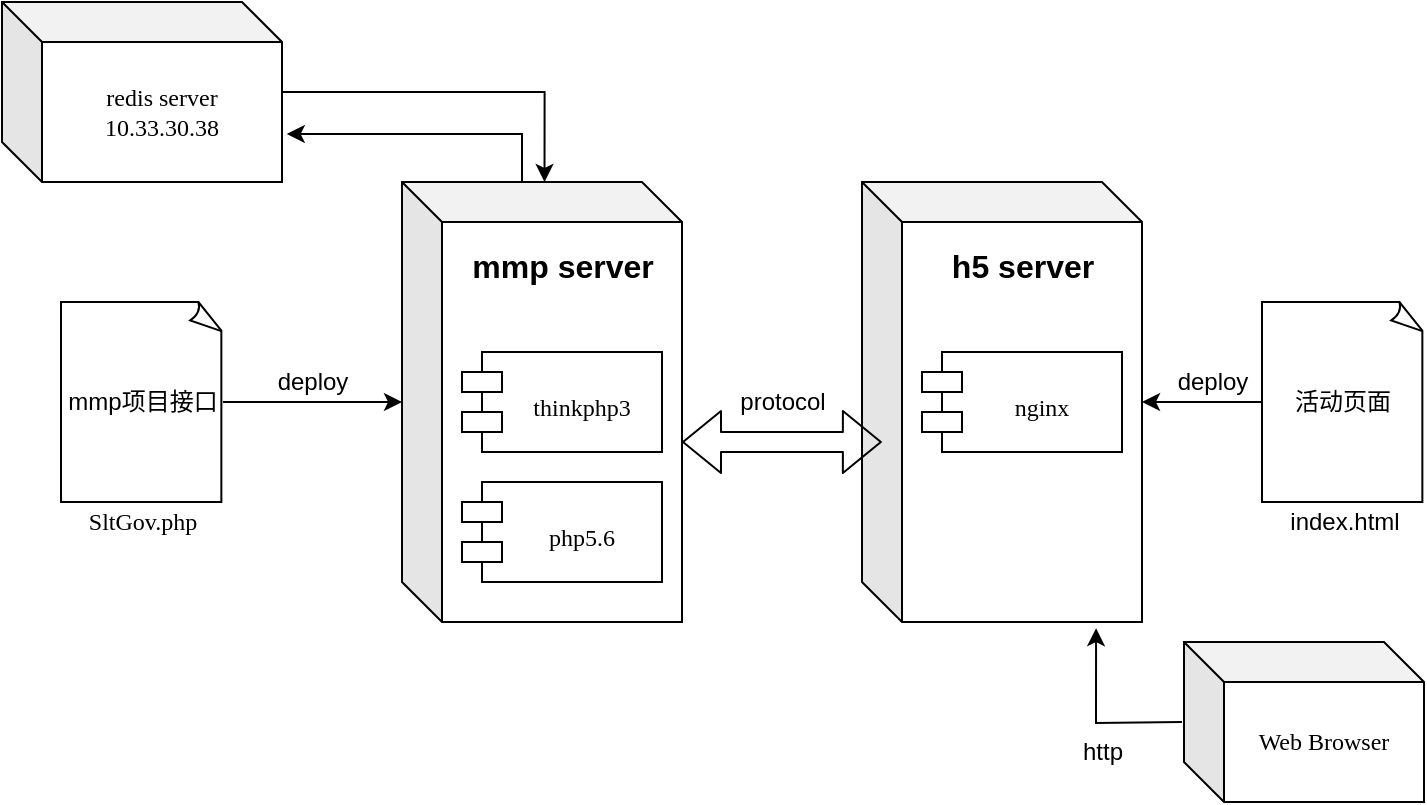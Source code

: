 <mxfile version="14.4.8" type="github">
  <diagram id="160gteVZ_OM-2pYkAI6f" name="第 1 页">
    <mxGraphModel dx="1550" dy="835" grid="1" gridSize="10" guides="1" tooltips="1" connect="1" arrows="1" fold="1" page="1" pageScale="1" pageWidth="827" pageHeight="1169" math="0" shadow="0">
      <root>
        <mxCell id="0" />
        <mxCell id="1" parent="0" />
        <mxCell id="gZ3kUo1DbE4nte8C1hX8-37" style="edgeStyle=orthogonalEdgeStyle;rounded=0;orthogonalLoop=1;jettySize=auto;html=1;exitX=0;exitY=0;exitDx=60;exitDy=0;exitPerimeter=0;entryX=1.017;entryY=0.733;entryDx=0;entryDy=0;entryPerimeter=0;" edge="1" parent="1" source="bNZ7L3KXOHOOpGqRcnxT-2" target="bNZ7L3KXOHOOpGqRcnxT-16">
          <mxGeometry relative="1" as="geometry" />
        </mxCell>
        <mxCell id="bNZ7L3KXOHOOpGqRcnxT-2" value="" style="shape=cube;whiteSpace=wrap;html=1;boundedLbl=1;backgroundOutline=1;darkOpacity=0.05;darkOpacity2=0.1;" parent="1" vertex="1">
          <mxGeometry x="290" y="300" width="140" height="220" as="geometry" />
        </mxCell>
        <mxCell id="gZ3kUo1DbE4nte8C1hX8-9" value="" style="edgeStyle=orthogonalEdgeStyle;rounded=0;orthogonalLoop=1;jettySize=auto;html=1;" edge="1" parent="1" source="bNZ7L3KXOHOOpGqRcnxT-14" target="bNZ7L3KXOHOOpGqRcnxT-2">
          <mxGeometry relative="1" as="geometry" />
        </mxCell>
        <mxCell id="bNZ7L3KXOHOOpGqRcnxT-14" value="mmp项目接口" style="whiteSpace=wrap;html=1;shape=mxgraph.basic.document" parent="1" vertex="1">
          <mxGeometry x="119.5" y="360" width="81" height="100" as="geometry" />
        </mxCell>
        <mxCell id="gZ3kUo1DbE4nte8C1hX8-36" style="edgeStyle=orthogonalEdgeStyle;rounded=0;orthogonalLoop=1;jettySize=auto;html=1;entryX=0.509;entryY=0;entryDx=0;entryDy=0;entryPerimeter=0;" edge="1" parent="1" source="bNZ7L3KXOHOOpGqRcnxT-16" target="bNZ7L3KXOHOOpGqRcnxT-2">
          <mxGeometry relative="1" as="geometry" />
        </mxCell>
        <mxCell id="bNZ7L3KXOHOOpGqRcnxT-16" value="redis server&lt;br&gt;10.33.30.38" style="shape=cube;whiteSpace=wrap;html=1;boundedLbl=1;backgroundOutline=1;darkOpacity=0.05;darkOpacity2=0.1;fontFamily=Lucida Console;" parent="1" vertex="1">
          <mxGeometry x="90" y="210" width="140" height="90" as="geometry" />
        </mxCell>
        <mxCell id="bNZ7L3KXOHOOpGqRcnxT-15" value="&lt;span style=&quot;font-family: &amp;#34;lucida console&amp;#34;&quot;&gt;SltGov.php&lt;/span&gt;&lt;b&gt;&lt;br&gt;&lt;/b&gt;" style="text;html=1;align=center;verticalAlign=middle;resizable=0;points=[];autosize=1;" parent="1" vertex="1">
          <mxGeometry x="115" y="460" width="90" height="20" as="geometry" />
        </mxCell>
        <mxCell id="bNZ7L3KXOHOOpGqRcnxT-25" value="&#xa;thinkphp3" style="shape=module;align=left;spacingLeft=20;align=center;verticalAlign=top;fontFamily=Lucida Console;" parent="1" vertex="1">
          <mxGeometry x="320" y="385" width="100" height="50" as="geometry" />
        </mxCell>
        <mxCell id="bNZ7L3KXOHOOpGqRcnxT-26" value="&#xa;php5.6" style="shape=module;align=left;spacingLeft=20;align=center;verticalAlign=top;fontFamily=Lucida Console;" parent="1" vertex="1">
          <mxGeometry x="320" y="450" width="100" height="50" as="geometry" />
        </mxCell>
        <mxCell id="gZ3kUo1DbE4nte8C1hX8-10" value="&lt;font style=&quot;font-size: 16px&quot;&gt;mmp server&lt;/font&gt;" style="text;strokeColor=none;fillColor=none;html=1;fontSize=24;fontStyle=1;verticalAlign=middle;align=center;" vertex="1" parent="1">
          <mxGeometry x="320" y="320" width="100" height="40" as="geometry" />
        </mxCell>
        <mxCell id="gZ3kUo1DbE4nte8C1hX8-11" value="&lt;span style=&quot;color: rgba(0 , 0 , 0 , 0) ; font-family: monospace ; font-size: 0px&quot;&gt;%3CmxGraphModel%3E%3Croot%3E%3CmxCell%20id%3D%220%22%2F%3E%3CmxCell%20id%3D%221%22%20parent%3D%220%22%2F%3E%3CmxCell%20id%3D%222%22%20value%3D%22%26%2310%3Bthinkphp3%22%20style%3D%22shape%3Dmodule%3Balign%3Dleft%3BspacingLeft%3D20%3Balign%3Dcenter%3BverticalAlign%3Dtop%3BfontFamily%3DLucida%20Console%3B%22%20vertex%3D%221%22%20parent%3D%221%22%3E%3CmxGeometry%20x%3D%22320%22%20y%3D%22385%22%20width%3D%22100%22%20height%3D%2250%22%20as%3D%22geometry%22%2F%3E%3C%2FmxCell%3E%3C%2Froot%3E%3C%2FmxGraphModel%3E&lt;/span&gt;" style="shape=cube;whiteSpace=wrap;html=1;boundedLbl=1;backgroundOutline=1;darkOpacity=0.05;darkOpacity2=0.1;" vertex="1" parent="1">
          <mxGeometry x="520" y="300" width="140" height="220" as="geometry" />
        </mxCell>
        <mxCell id="gZ3kUo1DbE4nte8C1hX8-12" value="&lt;font style=&quot;font-size: 16px&quot;&gt;h5 server&lt;/font&gt;" style="text;strokeColor=none;fillColor=none;html=1;fontSize=24;fontStyle=1;verticalAlign=middle;align=center;" vertex="1" parent="1">
          <mxGeometry x="550" y="320" width="100" height="40" as="geometry" />
        </mxCell>
        <mxCell id="gZ3kUo1DbE4nte8C1hX8-13" value="&#xa;nginx" style="shape=module;align=left;spacingLeft=20;align=center;verticalAlign=top;fontFamily=Lucida Console;" vertex="1" parent="1">
          <mxGeometry x="550" y="385" width="100" height="50" as="geometry" />
        </mxCell>
        <mxCell id="gZ3kUo1DbE4nte8C1hX8-15" value="" style="shape=flexArrow;endArrow=classic;startArrow=classic;html=1;entryX=0.071;entryY=0.591;entryDx=0;entryDy=0;entryPerimeter=0;" edge="1" parent="1" target="gZ3kUo1DbE4nte8C1hX8-11">
          <mxGeometry width="50" height="50" relative="1" as="geometry">
            <mxPoint x="430" y="430" as="sourcePoint" />
            <mxPoint x="480" y="380" as="targetPoint" />
          </mxGeometry>
        </mxCell>
        <mxCell id="gZ3kUo1DbE4nte8C1hX8-16" value="protocol" style="text;html=1;align=center;verticalAlign=middle;resizable=0;points=[];autosize=1;" vertex="1" parent="1">
          <mxGeometry x="450" y="400" width="60" height="20" as="geometry" />
        </mxCell>
        <mxCell id="gZ3kUo1DbE4nte8C1hX8-18" value="deploy" style="text;html=1;align=center;verticalAlign=middle;resizable=0;points=[];autosize=1;" vertex="1" parent="1">
          <mxGeometry x="220" y="390" width="50" height="20" as="geometry" />
        </mxCell>
        <mxCell id="gZ3kUo1DbE4nte8C1hX8-20" value="" style="edgeStyle=orthogonalEdgeStyle;rounded=0;orthogonalLoop=1;jettySize=auto;html=1;" edge="1" parent="1" source="gZ3kUo1DbE4nte8C1hX8-19">
          <mxGeometry relative="1" as="geometry">
            <mxPoint x="660" y="410" as="targetPoint" />
          </mxGeometry>
        </mxCell>
        <mxCell id="gZ3kUo1DbE4nte8C1hX8-19" value="活动页面" style="whiteSpace=wrap;html=1;shape=mxgraph.basic.document" vertex="1" parent="1">
          <mxGeometry x="720" y="360" width="81" height="100" as="geometry" />
        </mxCell>
        <mxCell id="gZ3kUo1DbE4nte8C1hX8-21" value="deploy" style="text;html=1;align=center;verticalAlign=middle;resizable=0;points=[];autosize=1;" vertex="1" parent="1">
          <mxGeometry x="670" y="390" width="50" height="20" as="geometry" />
        </mxCell>
        <mxCell id="gZ3kUo1DbE4nte8C1hX8-28" value="" style="edgeStyle=orthogonalEdgeStyle;rounded=0;orthogonalLoop=1;jettySize=auto;html=1;entryX=0.836;entryY=1.014;entryDx=0;entryDy=0;entryPerimeter=0;" edge="1" parent="1" target="gZ3kUo1DbE4nte8C1hX8-11">
          <mxGeometry relative="1" as="geometry">
            <mxPoint x="680" y="570" as="sourcePoint" />
          </mxGeometry>
        </mxCell>
        <mxCell id="gZ3kUo1DbE4nte8C1hX8-24" value="http" style="text;html=1;align=center;verticalAlign=middle;resizable=0;points=[];autosize=1;" vertex="1" parent="1">
          <mxGeometry x="620" y="575" width="40" height="20" as="geometry" />
        </mxCell>
        <mxCell id="gZ3kUo1DbE4nte8C1hX8-34" value="Web Browser" style="shape=cube;whiteSpace=wrap;html=1;boundedLbl=1;backgroundOutline=1;darkOpacity=0.05;darkOpacity2=0.1;fontFamily=Lucida Console;" vertex="1" parent="1">
          <mxGeometry x="681" y="530" width="120" height="80" as="geometry" />
        </mxCell>
        <mxCell id="gZ3kUo1DbE4nte8C1hX8-35" value="&lt;span&gt;index.html&lt;/span&gt;" style="text;html=1;align=center;verticalAlign=middle;resizable=0;points=[];autosize=1;" vertex="1" parent="1">
          <mxGeometry x="725.5" y="460" width="70" height="20" as="geometry" />
        </mxCell>
      </root>
    </mxGraphModel>
  </diagram>
</mxfile>
